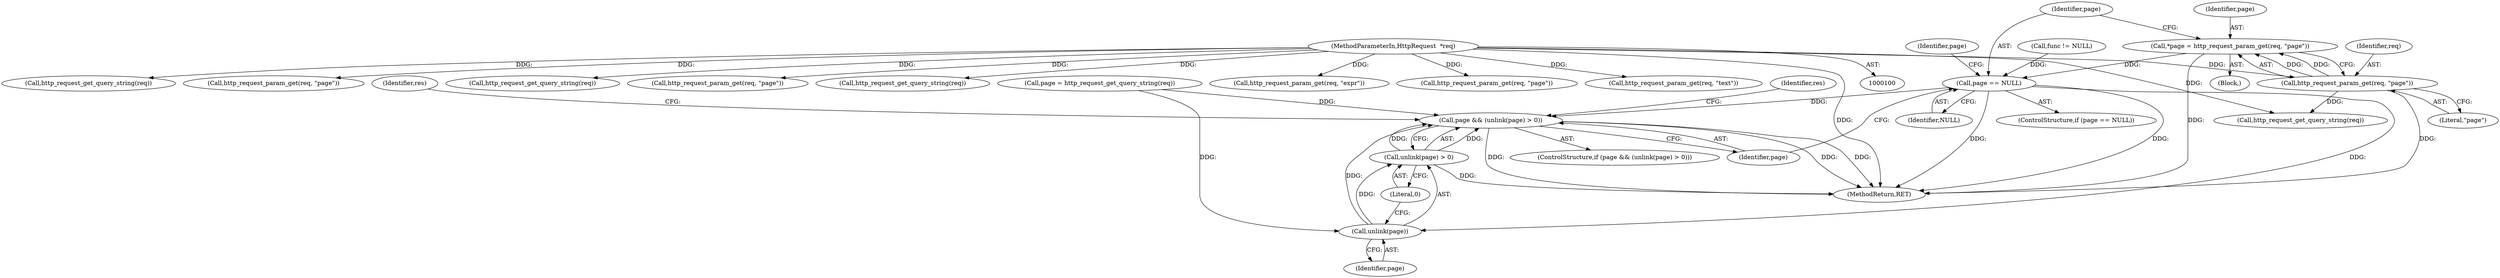 digraph "0_didiwiki_5e5c796617e1712905dc5462b94bd5e6c08d15ea_0@pointer" {
"1000201" [label="(Call,*page = http_request_param_get(req, \"page\"))"];
"1000203" [label="(Call,http_request_param_get(req, \"page\"))"];
"1000101" [label="(MethodParameterIn,HttpRequest  *req)"];
"1000207" [label="(Call,page == NULL)"];
"1000215" [label="(Call,page && (unlink(page) > 0))"];
"1000218" [label="(Call,unlink(page))"];
"1000217" [label="(Call,unlink(page) > 0)"];
"1000354" [label="(MethodReturn,RET)"];
"1000101" [label="(MethodParameterIn,HttpRequest  *req)"];
"1000294" [label="(Call,http_request_get_query_string(req))"];
"1000203" [label="(Call,http_request_param_get(req, \"page\"))"];
"1000223" [label="(Identifier,res)"];
"1000206" [label="(ControlStructure,if (page == NULL))"];
"1000216" [label="(Identifier,page)"];
"1000219" [label="(Identifier,page)"];
"1000124" [label="(Call,http_request_param_get(req, \"page\"))"];
"1000209" [label="(Identifier,NULL)"];
"1000133" [label="(Call,http_request_get_query_string(req))"];
"1000107" [label="(Call,func != NULL)"];
"1000202" [label="(Identifier,page)"];
"1000211" [label="(Identifier,page)"];
"1000220" [label="(Literal,0)"];
"1000207" [label="(Call,page == NULL)"];
"1000238" [label="(Call,http_request_param_get(req, \"page\"))"];
"1000199" [label="(Block,)"];
"1000345" [label="(Identifier,res)"];
"1000201" [label="(Call,*page = http_request_param_get(req, \"page\"))"];
"1000212" [label="(Call,http_request_get_query_string(req))"];
"1000214" [label="(ControlStructure,if (page && (unlink(page) > 0)))"];
"1000210" [label="(Call,page = http_request_get_query_string(req))"];
"1000204" [label="(Identifier,req)"];
"1000247" [label="(Call,http_request_get_query_string(req))"];
"1000285" [label="(Call,http_request_param_get(req, \"expr\"))"];
"1000217" [label="(Call,unlink(page) > 0)"];
"1000208" [label="(Identifier,page)"];
"1000218" [label="(Call,unlink(page))"];
"1000179" [label="(Call,http_request_param_get(req, \"page\"))"];
"1000205" [label="(Literal,\"page\")"];
"1000172" [label="(Call,http_request_param_get(req, \"text\"))"];
"1000215" [label="(Call,page && (unlink(page) > 0))"];
"1000201" -> "1000199"  [label="AST: "];
"1000201" -> "1000203"  [label="CFG: "];
"1000202" -> "1000201"  [label="AST: "];
"1000203" -> "1000201"  [label="AST: "];
"1000208" -> "1000201"  [label="CFG: "];
"1000201" -> "1000354"  [label="DDG: "];
"1000203" -> "1000201"  [label="DDG: "];
"1000203" -> "1000201"  [label="DDG: "];
"1000201" -> "1000207"  [label="DDG: "];
"1000203" -> "1000205"  [label="CFG: "];
"1000204" -> "1000203"  [label="AST: "];
"1000205" -> "1000203"  [label="AST: "];
"1000203" -> "1000354"  [label="DDG: "];
"1000101" -> "1000203"  [label="DDG: "];
"1000203" -> "1000212"  [label="DDG: "];
"1000101" -> "1000100"  [label="AST: "];
"1000101" -> "1000354"  [label="DDG: "];
"1000101" -> "1000124"  [label="DDG: "];
"1000101" -> "1000133"  [label="DDG: "];
"1000101" -> "1000172"  [label="DDG: "];
"1000101" -> "1000179"  [label="DDG: "];
"1000101" -> "1000212"  [label="DDG: "];
"1000101" -> "1000238"  [label="DDG: "];
"1000101" -> "1000247"  [label="DDG: "];
"1000101" -> "1000285"  [label="DDG: "];
"1000101" -> "1000294"  [label="DDG: "];
"1000207" -> "1000206"  [label="AST: "];
"1000207" -> "1000209"  [label="CFG: "];
"1000208" -> "1000207"  [label="AST: "];
"1000209" -> "1000207"  [label="AST: "];
"1000211" -> "1000207"  [label="CFG: "];
"1000216" -> "1000207"  [label="CFG: "];
"1000207" -> "1000354"  [label="DDG: "];
"1000207" -> "1000354"  [label="DDG: "];
"1000107" -> "1000207"  [label="DDG: "];
"1000207" -> "1000215"  [label="DDG: "];
"1000207" -> "1000218"  [label="DDG: "];
"1000215" -> "1000214"  [label="AST: "];
"1000215" -> "1000216"  [label="CFG: "];
"1000215" -> "1000217"  [label="CFG: "];
"1000216" -> "1000215"  [label="AST: "];
"1000217" -> "1000215"  [label="AST: "];
"1000223" -> "1000215"  [label="CFG: "];
"1000345" -> "1000215"  [label="CFG: "];
"1000215" -> "1000354"  [label="DDG: "];
"1000215" -> "1000354"  [label="DDG: "];
"1000215" -> "1000354"  [label="DDG: "];
"1000218" -> "1000215"  [label="DDG: "];
"1000210" -> "1000215"  [label="DDG: "];
"1000217" -> "1000215"  [label="DDG: "];
"1000217" -> "1000215"  [label="DDG: "];
"1000218" -> "1000217"  [label="AST: "];
"1000218" -> "1000219"  [label="CFG: "];
"1000219" -> "1000218"  [label="AST: "];
"1000220" -> "1000218"  [label="CFG: "];
"1000218" -> "1000217"  [label="DDG: "];
"1000210" -> "1000218"  [label="DDG: "];
"1000217" -> "1000220"  [label="CFG: "];
"1000220" -> "1000217"  [label="AST: "];
"1000217" -> "1000354"  [label="DDG: "];
}
